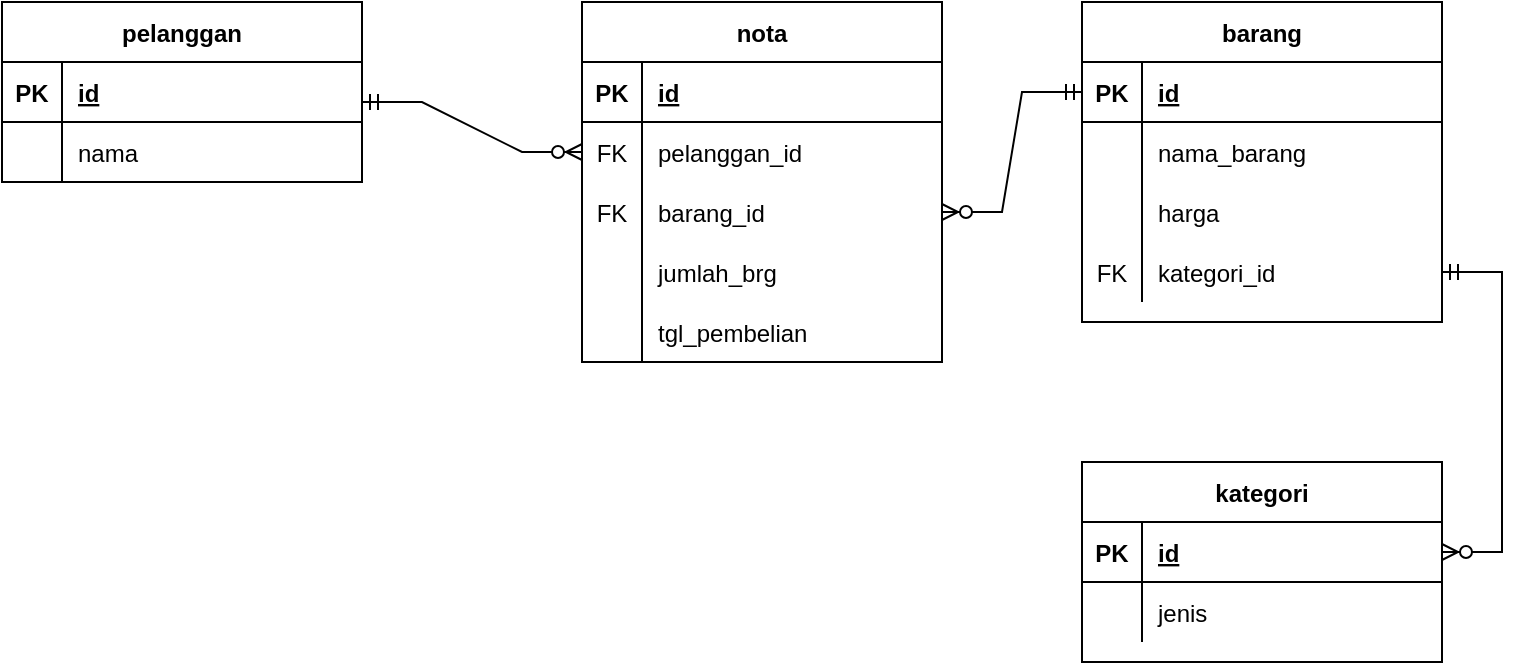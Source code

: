 <mxfile version="20.5.1" type="device"><diagram id="FZdVfjcfDQt4gNTBn5xC" name="Page-1"><mxGraphModel dx="1422" dy="770" grid="1" gridSize="10" guides="1" tooltips="1" connect="1" arrows="1" fold="1" page="1" pageScale="1" pageWidth="850" pageHeight="1100" math="0" shadow="0"><root><mxCell id="0"/><mxCell id="1" parent="0"/><mxCell id="_hNiWZxQ4t316XldUS_X-1" value="pelanggan" style="shape=table;startSize=30;container=1;collapsible=1;childLayout=tableLayout;fixedRows=1;rowLines=0;fontStyle=1;align=center;resizeLast=1;" parent="1" vertex="1"><mxGeometry x="40" y="400" width="180" height="90" as="geometry"/></mxCell><mxCell id="_hNiWZxQ4t316XldUS_X-2" value="" style="shape=tableRow;horizontal=0;startSize=0;swimlaneHead=0;swimlaneBody=0;fillColor=none;collapsible=0;dropTarget=0;points=[[0,0.5],[1,0.5]];portConstraint=eastwest;top=0;left=0;right=0;bottom=1;" parent="_hNiWZxQ4t316XldUS_X-1" vertex="1"><mxGeometry y="30" width="180" height="30" as="geometry"/></mxCell><mxCell id="_hNiWZxQ4t316XldUS_X-3" value="PK" style="shape=partialRectangle;connectable=0;fillColor=none;top=0;left=0;bottom=0;right=0;fontStyle=1;overflow=hidden;" parent="_hNiWZxQ4t316XldUS_X-2" vertex="1"><mxGeometry width="30" height="30" as="geometry"><mxRectangle width="30" height="30" as="alternateBounds"/></mxGeometry></mxCell><mxCell id="_hNiWZxQ4t316XldUS_X-4" value="id" style="shape=partialRectangle;connectable=0;fillColor=none;top=0;left=0;bottom=0;right=0;align=left;spacingLeft=6;fontStyle=5;overflow=hidden;" parent="_hNiWZxQ4t316XldUS_X-2" vertex="1"><mxGeometry x="30" width="150" height="30" as="geometry"><mxRectangle width="150" height="30" as="alternateBounds"/></mxGeometry></mxCell><mxCell id="_hNiWZxQ4t316XldUS_X-5" value="" style="shape=tableRow;horizontal=0;startSize=0;swimlaneHead=0;swimlaneBody=0;fillColor=none;collapsible=0;dropTarget=0;points=[[0,0.5],[1,0.5]];portConstraint=eastwest;top=0;left=0;right=0;bottom=0;" parent="_hNiWZxQ4t316XldUS_X-1" vertex="1"><mxGeometry y="60" width="180" height="30" as="geometry"/></mxCell><mxCell id="_hNiWZxQ4t316XldUS_X-6" value="" style="shape=partialRectangle;connectable=0;fillColor=none;top=0;left=0;bottom=0;right=0;editable=1;overflow=hidden;" parent="_hNiWZxQ4t316XldUS_X-5" vertex="1"><mxGeometry width="30" height="30" as="geometry"><mxRectangle width="30" height="30" as="alternateBounds"/></mxGeometry></mxCell><mxCell id="_hNiWZxQ4t316XldUS_X-7" value="nama" style="shape=partialRectangle;connectable=0;fillColor=none;top=0;left=0;bottom=0;right=0;align=left;spacingLeft=6;overflow=hidden;" parent="_hNiWZxQ4t316XldUS_X-5" vertex="1"><mxGeometry x="30" width="150" height="30" as="geometry"><mxRectangle width="150" height="30" as="alternateBounds"/></mxGeometry></mxCell><mxCell id="_hNiWZxQ4t316XldUS_X-14" value="barang" style="shape=table;startSize=30;container=1;collapsible=1;childLayout=tableLayout;fixedRows=1;rowLines=0;fontStyle=1;align=center;resizeLast=1;" parent="1" vertex="1"><mxGeometry x="580" y="400" width="180" height="160" as="geometry"/></mxCell><mxCell id="_hNiWZxQ4t316XldUS_X-15" value="" style="shape=tableRow;horizontal=0;startSize=0;swimlaneHead=0;swimlaneBody=0;fillColor=none;collapsible=0;dropTarget=0;points=[[0,0.5],[1,0.5]];portConstraint=eastwest;top=0;left=0;right=0;bottom=1;" parent="_hNiWZxQ4t316XldUS_X-14" vertex="1"><mxGeometry y="30" width="180" height="30" as="geometry"/></mxCell><mxCell id="_hNiWZxQ4t316XldUS_X-16" value="PK" style="shape=partialRectangle;connectable=0;fillColor=none;top=0;left=0;bottom=0;right=0;fontStyle=1;overflow=hidden;" parent="_hNiWZxQ4t316XldUS_X-15" vertex="1"><mxGeometry width="30" height="30" as="geometry"><mxRectangle width="30" height="30" as="alternateBounds"/></mxGeometry></mxCell><mxCell id="_hNiWZxQ4t316XldUS_X-17" value="id" style="shape=partialRectangle;connectable=0;fillColor=none;top=0;left=0;bottom=0;right=0;align=left;spacingLeft=6;fontStyle=5;overflow=hidden;" parent="_hNiWZxQ4t316XldUS_X-15" vertex="1"><mxGeometry x="30" width="150" height="30" as="geometry"><mxRectangle width="150" height="30" as="alternateBounds"/></mxGeometry></mxCell><mxCell id="_hNiWZxQ4t316XldUS_X-18" value="" style="shape=tableRow;horizontal=0;startSize=0;swimlaneHead=0;swimlaneBody=0;fillColor=none;collapsible=0;dropTarget=0;points=[[0,0.5],[1,0.5]];portConstraint=eastwest;top=0;left=0;right=0;bottom=0;" parent="_hNiWZxQ4t316XldUS_X-14" vertex="1"><mxGeometry y="60" width="180" height="30" as="geometry"/></mxCell><mxCell id="_hNiWZxQ4t316XldUS_X-19" value="" style="shape=partialRectangle;connectable=0;fillColor=none;top=0;left=0;bottom=0;right=0;editable=1;overflow=hidden;" parent="_hNiWZxQ4t316XldUS_X-18" vertex="1"><mxGeometry width="30" height="30" as="geometry"><mxRectangle width="30" height="30" as="alternateBounds"/></mxGeometry></mxCell><mxCell id="_hNiWZxQ4t316XldUS_X-20" value="nama_barang" style="shape=partialRectangle;connectable=0;fillColor=none;top=0;left=0;bottom=0;right=0;align=left;spacingLeft=6;overflow=hidden;" parent="_hNiWZxQ4t316XldUS_X-18" vertex="1"><mxGeometry x="30" width="150" height="30" as="geometry"><mxRectangle width="150" height="30" as="alternateBounds"/></mxGeometry></mxCell><mxCell id="_hNiWZxQ4t316XldUS_X-21" value="" style="shape=tableRow;horizontal=0;startSize=0;swimlaneHead=0;swimlaneBody=0;fillColor=none;collapsible=0;dropTarget=0;points=[[0,0.5],[1,0.5]];portConstraint=eastwest;top=0;left=0;right=0;bottom=0;" parent="_hNiWZxQ4t316XldUS_X-14" vertex="1"><mxGeometry y="90" width="180" height="30" as="geometry"/></mxCell><mxCell id="_hNiWZxQ4t316XldUS_X-22" value="" style="shape=partialRectangle;connectable=0;fillColor=none;top=0;left=0;bottom=0;right=0;editable=1;overflow=hidden;" parent="_hNiWZxQ4t316XldUS_X-21" vertex="1"><mxGeometry width="30" height="30" as="geometry"><mxRectangle width="30" height="30" as="alternateBounds"/></mxGeometry></mxCell><mxCell id="_hNiWZxQ4t316XldUS_X-23" value="harga" style="shape=partialRectangle;connectable=0;fillColor=none;top=0;left=0;bottom=0;right=0;align=left;spacingLeft=6;overflow=hidden;" parent="_hNiWZxQ4t316XldUS_X-21" vertex="1"><mxGeometry x="30" width="150" height="30" as="geometry"><mxRectangle width="150" height="30" as="alternateBounds"/></mxGeometry></mxCell><mxCell id="_hNiWZxQ4t316XldUS_X-24" value="" style="shape=tableRow;horizontal=0;startSize=0;swimlaneHead=0;swimlaneBody=0;fillColor=none;collapsible=0;dropTarget=0;points=[[0,0.5],[1,0.5]];portConstraint=eastwest;top=0;left=0;right=0;bottom=0;" parent="_hNiWZxQ4t316XldUS_X-14" vertex="1"><mxGeometry y="120" width="180" height="30" as="geometry"/></mxCell><mxCell id="_hNiWZxQ4t316XldUS_X-25" value="FK" style="shape=partialRectangle;connectable=0;fillColor=none;top=0;left=0;bottom=0;right=0;editable=1;overflow=hidden;" parent="_hNiWZxQ4t316XldUS_X-24" vertex="1"><mxGeometry width="30" height="30" as="geometry"><mxRectangle width="30" height="30" as="alternateBounds"/></mxGeometry></mxCell><mxCell id="_hNiWZxQ4t316XldUS_X-26" value="kategori_id" style="shape=partialRectangle;connectable=0;fillColor=none;top=0;left=0;bottom=0;right=0;align=left;spacingLeft=6;overflow=hidden;" parent="_hNiWZxQ4t316XldUS_X-24" vertex="1"><mxGeometry x="30" width="150" height="30" as="geometry"><mxRectangle width="150" height="30" as="alternateBounds"/></mxGeometry></mxCell><mxCell id="_hNiWZxQ4t316XldUS_X-27" value="kategori" style="shape=table;startSize=30;container=1;collapsible=1;childLayout=tableLayout;fixedRows=1;rowLines=0;fontStyle=1;align=center;resizeLast=1;" parent="1" vertex="1"><mxGeometry x="580" y="630" width="180" height="100" as="geometry"/></mxCell><mxCell id="_hNiWZxQ4t316XldUS_X-28" value="" style="shape=tableRow;horizontal=0;startSize=0;swimlaneHead=0;swimlaneBody=0;fillColor=none;collapsible=0;dropTarget=0;points=[[0,0.5],[1,0.5]];portConstraint=eastwest;top=0;left=0;right=0;bottom=1;" parent="_hNiWZxQ4t316XldUS_X-27" vertex="1"><mxGeometry y="30" width="180" height="30" as="geometry"/></mxCell><mxCell id="_hNiWZxQ4t316XldUS_X-29" value="PK" style="shape=partialRectangle;connectable=0;fillColor=none;top=0;left=0;bottom=0;right=0;fontStyle=1;overflow=hidden;" parent="_hNiWZxQ4t316XldUS_X-28" vertex="1"><mxGeometry width="30" height="30" as="geometry"><mxRectangle width="30" height="30" as="alternateBounds"/></mxGeometry></mxCell><mxCell id="_hNiWZxQ4t316XldUS_X-30" value="id" style="shape=partialRectangle;connectable=0;fillColor=none;top=0;left=0;bottom=0;right=0;align=left;spacingLeft=6;fontStyle=5;overflow=hidden;" parent="_hNiWZxQ4t316XldUS_X-28" vertex="1"><mxGeometry x="30" width="150" height="30" as="geometry"><mxRectangle width="150" height="30" as="alternateBounds"/></mxGeometry></mxCell><mxCell id="_hNiWZxQ4t316XldUS_X-31" value="" style="shape=tableRow;horizontal=0;startSize=0;swimlaneHead=0;swimlaneBody=0;fillColor=none;collapsible=0;dropTarget=0;points=[[0,0.5],[1,0.5]];portConstraint=eastwest;top=0;left=0;right=0;bottom=0;" parent="_hNiWZxQ4t316XldUS_X-27" vertex="1"><mxGeometry y="60" width="180" height="30" as="geometry"/></mxCell><mxCell id="_hNiWZxQ4t316XldUS_X-32" value="" style="shape=partialRectangle;connectable=0;fillColor=none;top=0;left=0;bottom=0;right=0;editable=1;overflow=hidden;" parent="_hNiWZxQ4t316XldUS_X-31" vertex="1"><mxGeometry width="30" height="30" as="geometry"><mxRectangle width="30" height="30" as="alternateBounds"/></mxGeometry></mxCell><mxCell id="_hNiWZxQ4t316XldUS_X-33" value="jenis" style="shape=partialRectangle;connectable=0;fillColor=none;top=0;left=0;bottom=0;right=0;align=left;spacingLeft=6;overflow=hidden;" parent="_hNiWZxQ4t316XldUS_X-31" vertex="1"><mxGeometry x="30" width="150" height="30" as="geometry"><mxRectangle width="150" height="30" as="alternateBounds"/></mxGeometry></mxCell><mxCell id="_hNiWZxQ4t316XldUS_X-42" value="" style="edgeStyle=entityRelationEdgeStyle;fontSize=12;html=1;endArrow=ERzeroToMany;startArrow=ERmandOne;rounded=0;" parent="1" source="_hNiWZxQ4t316XldUS_X-24" target="_hNiWZxQ4t316XldUS_X-28" edge="1"><mxGeometry width="100" height="100" relative="1" as="geometry"><mxPoint x="570" y="830" as="sourcePoint"/><mxPoint x="610" y="570" as="targetPoint"/></mxGeometry></mxCell><mxCell id="_hNiWZxQ4t316XldUS_X-54" value="nota" style="shape=table;startSize=30;container=1;collapsible=1;childLayout=tableLayout;fixedRows=1;rowLines=0;fontStyle=1;align=center;resizeLast=1;" parent="1" vertex="1"><mxGeometry x="330" y="400" width="180" height="180" as="geometry"><mxRectangle x="300" y="340" width="150" height="30" as="alternateBounds"/></mxGeometry></mxCell><mxCell id="_hNiWZxQ4t316XldUS_X-55" value="" style="shape=tableRow;horizontal=0;startSize=0;swimlaneHead=0;swimlaneBody=0;fillColor=none;collapsible=0;dropTarget=0;points=[[0,0.5],[1,0.5]];portConstraint=eastwest;top=0;left=0;right=0;bottom=1;" parent="_hNiWZxQ4t316XldUS_X-54" vertex="1"><mxGeometry y="30" width="180" height="30" as="geometry"/></mxCell><mxCell id="_hNiWZxQ4t316XldUS_X-56" value="PK" style="shape=partialRectangle;connectable=0;fillColor=none;top=0;left=0;bottom=0;right=0;fontStyle=1;overflow=hidden;" parent="_hNiWZxQ4t316XldUS_X-55" vertex="1"><mxGeometry width="30" height="30" as="geometry"><mxRectangle width="30" height="30" as="alternateBounds"/></mxGeometry></mxCell><mxCell id="_hNiWZxQ4t316XldUS_X-57" value="id" style="shape=partialRectangle;connectable=0;fillColor=none;top=0;left=0;bottom=0;right=0;align=left;spacingLeft=6;fontStyle=5;overflow=hidden;" parent="_hNiWZxQ4t316XldUS_X-55" vertex="1"><mxGeometry x="30" width="150" height="30" as="geometry"><mxRectangle width="150" height="30" as="alternateBounds"/></mxGeometry></mxCell><mxCell id="_hNiWZxQ4t316XldUS_X-58" value="" style="shape=tableRow;horizontal=0;startSize=0;swimlaneHead=0;swimlaneBody=0;fillColor=none;collapsible=0;dropTarget=0;points=[[0,0.5],[1,0.5]];portConstraint=eastwest;top=0;left=0;right=0;bottom=0;" parent="_hNiWZxQ4t316XldUS_X-54" vertex="1"><mxGeometry y="60" width="180" height="30" as="geometry"/></mxCell><mxCell id="_hNiWZxQ4t316XldUS_X-59" value="FK" style="shape=partialRectangle;connectable=0;fillColor=none;top=0;left=0;bottom=0;right=0;editable=1;overflow=hidden;" parent="_hNiWZxQ4t316XldUS_X-58" vertex="1"><mxGeometry width="30" height="30" as="geometry"><mxRectangle width="30" height="30" as="alternateBounds"/></mxGeometry></mxCell><mxCell id="_hNiWZxQ4t316XldUS_X-60" value="pelanggan_id" style="shape=partialRectangle;connectable=0;fillColor=none;top=0;left=0;bottom=0;right=0;align=left;spacingLeft=6;overflow=hidden;" parent="_hNiWZxQ4t316XldUS_X-58" vertex="1"><mxGeometry x="30" width="150" height="30" as="geometry"><mxRectangle width="150" height="30" as="alternateBounds"/></mxGeometry></mxCell><mxCell id="_hNiWZxQ4t316XldUS_X-61" value="" style="shape=tableRow;horizontal=0;startSize=0;swimlaneHead=0;swimlaneBody=0;fillColor=none;collapsible=0;dropTarget=0;points=[[0,0.5],[1,0.5]];portConstraint=eastwest;top=0;left=0;right=0;bottom=0;" parent="_hNiWZxQ4t316XldUS_X-54" vertex="1"><mxGeometry y="90" width="180" height="30" as="geometry"/></mxCell><mxCell id="_hNiWZxQ4t316XldUS_X-62" value="FK" style="shape=partialRectangle;connectable=0;fillColor=none;top=0;left=0;bottom=0;right=0;editable=1;overflow=hidden;" parent="_hNiWZxQ4t316XldUS_X-61" vertex="1"><mxGeometry width="30" height="30" as="geometry"><mxRectangle width="30" height="30" as="alternateBounds"/></mxGeometry></mxCell><mxCell id="_hNiWZxQ4t316XldUS_X-63" value="barang_id" style="shape=partialRectangle;connectable=0;fillColor=none;top=0;left=0;bottom=0;right=0;align=left;spacingLeft=6;overflow=hidden;" parent="_hNiWZxQ4t316XldUS_X-61" vertex="1"><mxGeometry x="30" width="150" height="30" as="geometry"><mxRectangle width="150" height="30" as="alternateBounds"/></mxGeometry></mxCell><mxCell id="_hNiWZxQ4t316XldUS_X-64" value="" style="shape=tableRow;horizontal=0;startSize=0;swimlaneHead=0;swimlaneBody=0;fillColor=none;collapsible=0;dropTarget=0;points=[[0,0.5],[1,0.5]];portConstraint=eastwest;top=0;left=0;right=0;bottom=0;" parent="_hNiWZxQ4t316XldUS_X-54" vertex="1"><mxGeometry y="120" width="180" height="30" as="geometry"/></mxCell><mxCell id="_hNiWZxQ4t316XldUS_X-65" value="" style="shape=partialRectangle;connectable=0;fillColor=none;top=0;left=0;bottom=0;right=0;editable=1;overflow=hidden;" parent="_hNiWZxQ4t316XldUS_X-64" vertex="1"><mxGeometry width="30" height="30" as="geometry"><mxRectangle width="30" height="30" as="alternateBounds"/></mxGeometry></mxCell><mxCell id="_hNiWZxQ4t316XldUS_X-66" value="jumlah_brg" style="shape=partialRectangle;connectable=0;fillColor=none;top=0;left=0;bottom=0;right=0;align=left;spacingLeft=6;overflow=hidden;" parent="_hNiWZxQ4t316XldUS_X-64" vertex="1"><mxGeometry x="30" width="150" height="30" as="geometry"><mxRectangle width="150" height="30" as="alternateBounds"/></mxGeometry></mxCell><mxCell id="_hNiWZxQ4t316XldUS_X-80" value="" style="shape=tableRow;horizontal=0;startSize=0;swimlaneHead=0;swimlaneBody=0;fillColor=none;collapsible=0;dropTarget=0;points=[[0,0.5],[1,0.5]];portConstraint=eastwest;top=0;left=0;right=0;bottom=0;" parent="_hNiWZxQ4t316XldUS_X-54" vertex="1"><mxGeometry y="150" width="180" height="30" as="geometry"/></mxCell><mxCell id="_hNiWZxQ4t316XldUS_X-81" value="" style="shape=partialRectangle;connectable=0;fillColor=none;top=0;left=0;bottom=0;right=0;editable=1;overflow=hidden;" parent="_hNiWZxQ4t316XldUS_X-80" vertex="1"><mxGeometry width="30" height="30" as="geometry"><mxRectangle width="30" height="30" as="alternateBounds"/></mxGeometry></mxCell><mxCell id="_hNiWZxQ4t316XldUS_X-82" value="tgl_pembelian" style="shape=partialRectangle;connectable=0;fillColor=none;top=0;left=0;bottom=0;right=0;align=left;spacingLeft=6;overflow=hidden;" parent="_hNiWZxQ4t316XldUS_X-80" vertex="1"><mxGeometry x="30" width="150" height="30" as="geometry"><mxRectangle width="150" height="30" as="alternateBounds"/></mxGeometry></mxCell><mxCell id="_hNiWZxQ4t316XldUS_X-68" value="" style="shape=tableRow;horizontal=0;startSize=0;swimlaneHead=0;swimlaneBody=0;fillColor=none;collapsible=0;dropTarget=0;points=[[0,0.5],[1,0.5]];portConstraint=eastwest;top=0;left=0;right=0;bottom=0;" parent="1" vertex="1"><mxGeometry x="310" y="560" width="180" height="30" as="geometry"/></mxCell><mxCell id="_hNiWZxQ4t316XldUS_X-69" value="" style="shape=partialRectangle;connectable=0;fillColor=none;top=0;left=0;bottom=0;right=0;editable=1;overflow=hidden;" parent="_hNiWZxQ4t316XldUS_X-68" vertex="1"><mxGeometry width="30" height="30" as="geometry"><mxRectangle width="30" height="30" as="alternateBounds"/></mxGeometry></mxCell><mxCell id="_hNiWZxQ4t316XldUS_X-73" value="" style="shape=partialRectangle;connectable=0;fillColor=none;top=0;left=0;bottom=0;right=0;editable=1;overflow=hidden;" parent="1" vertex="1"><mxGeometry x="330" y="490" width="30" height="30" as="geometry"><mxRectangle width="30" height="30" as="alternateBounds"/></mxGeometry></mxCell><mxCell id="_hNiWZxQ4t316XldUS_X-83" value="" style="edgeStyle=entityRelationEdgeStyle;fontSize=12;html=1;endArrow=ERzeroToMany;startArrow=ERmandOne;rounded=0;entryX=0;entryY=0.5;entryDx=0;entryDy=0;" parent="1" target="_hNiWZxQ4t316XldUS_X-58" edge="1"><mxGeometry width="100" height="100" relative="1" as="geometry"><mxPoint x="220" y="450" as="sourcePoint"/><mxPoint x="320" y="350" as="targetPoint"/></mxGeometry></mxCell><mxCell id="_hNiWZxQ4t316XldUS_X-84" value="" style="edgeStyle=entityRelationEdgeStyle;fontSize=12;html=1;endArrow=ERzeroToMany;startArrow=ERmandOne;rounded=0;" parent="1" source="_hNiWZxQ4t316XldUS_X-15" target="_hNiWZxQ4t316XldUS_X-61" edge="1"><mxGeometry width="100" height="100" relative="1" as="geometry"><mxPoint x="270" y="660" as="sourcePoint"/><mxPoint x="300" y="580" as="targetPoint"/></mxGeometry></mxCell></root></mxGraphModel></diagram></mxfile>